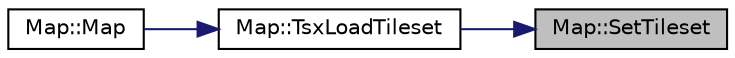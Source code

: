 digraph "Map::SetTileset"
{
 // LATEX_PDF_SIZE
  bgcolor="transparent";
  edge [fontname="Helvetica",fontsize="10",labelfontname="Helvetica",labelfontsize="10"];
  node [fontname="Helvetica",fontsize="10",shape=record];
  rankdir="RL";
  Node1 [label="Map::SetTileset",height=0.2,width=0.4,color="black", fillcolor="grey75", style="filled", fontcolor="black",tooltip="Modifie tileset par celui en paramètre."];
  Node1 -> Node2 [dir="back",color="midnightblue",fontsize="10",style="solid",fontname="Helvetica"];
  Node2 [label="Map::TsxLoadTileset",height=0.2,width=0.4,color="black",URL="$classMap.html#a731bab75a964df89b6568831f3824df7",tooltip="Charge les données d'un fichier .tsx."];
  Node2 -> Node3 [dir="back",color="midnightblue",fontsize="10",style="solid",fontname="Helvetica"];
  Node3 [label="Map::Map",height=0.2,width=0.4,color="black",URL="$classMap.html#aabdba839fca85548ccc15926cdb5f68a",tooltip="Constructeur prennant en parametre un fichier .tmx et un .tsx."];
}
